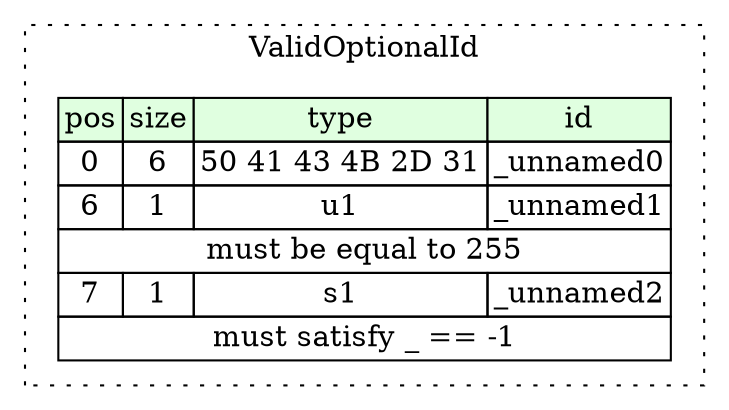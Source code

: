 digraph {
	rankdir=LR;
	node [shape=plaintext];
	subgraph cluster__valid_optional_id {
		label="ValidOptionalId";
		graph[style=dotted];

		valid_optional_id__seq [label=<<TABLE BORDER="0" CELLBORDER="1" CELLSPACING="0">
			<TR><TD BGCOLOR="#E0FFE0">pos</TD><TD BGCOLOR="#E0FFE0">size</TD><TD BGCOLOR="#E0FFE0">type</TD><TD BGCOLOR="#E0FFE0">id</TD></TR>
			<TR><TD PORT="_unnamed0_pos">0</TD><TD PORT="_unnamed0_size">6</TD><TD>50 41 43 4B 2D 31</TD><TD PORT="_unnamed0_type">_unnamed0</TD></TR>
			<TR><TD PORT="_unnamed1_pos">6</TD><TD PORT="_unnamed1_size">1</TD><TD>u1</TD><TD PORT="_unnamed1_type">_unnamed1</TD></TR>
			<TR><TD COLSPAN="4" PORT="_unnamed1__valid">must be equal to 255</TD></TR>
			<TR><TD PORT="_unnamed2_pos">7</TD><TD PORT="_unnamed2_size">1</TD><TD>s1</TD><TD PORT="_unnamed2_type">_unnamed2</TD></TR>
			<TR><TD COLSPAN="4" PORT="_unnamed2__valid">must satisfy _ == -1</TD></TR>
		</TABLE>>];
	}
}
